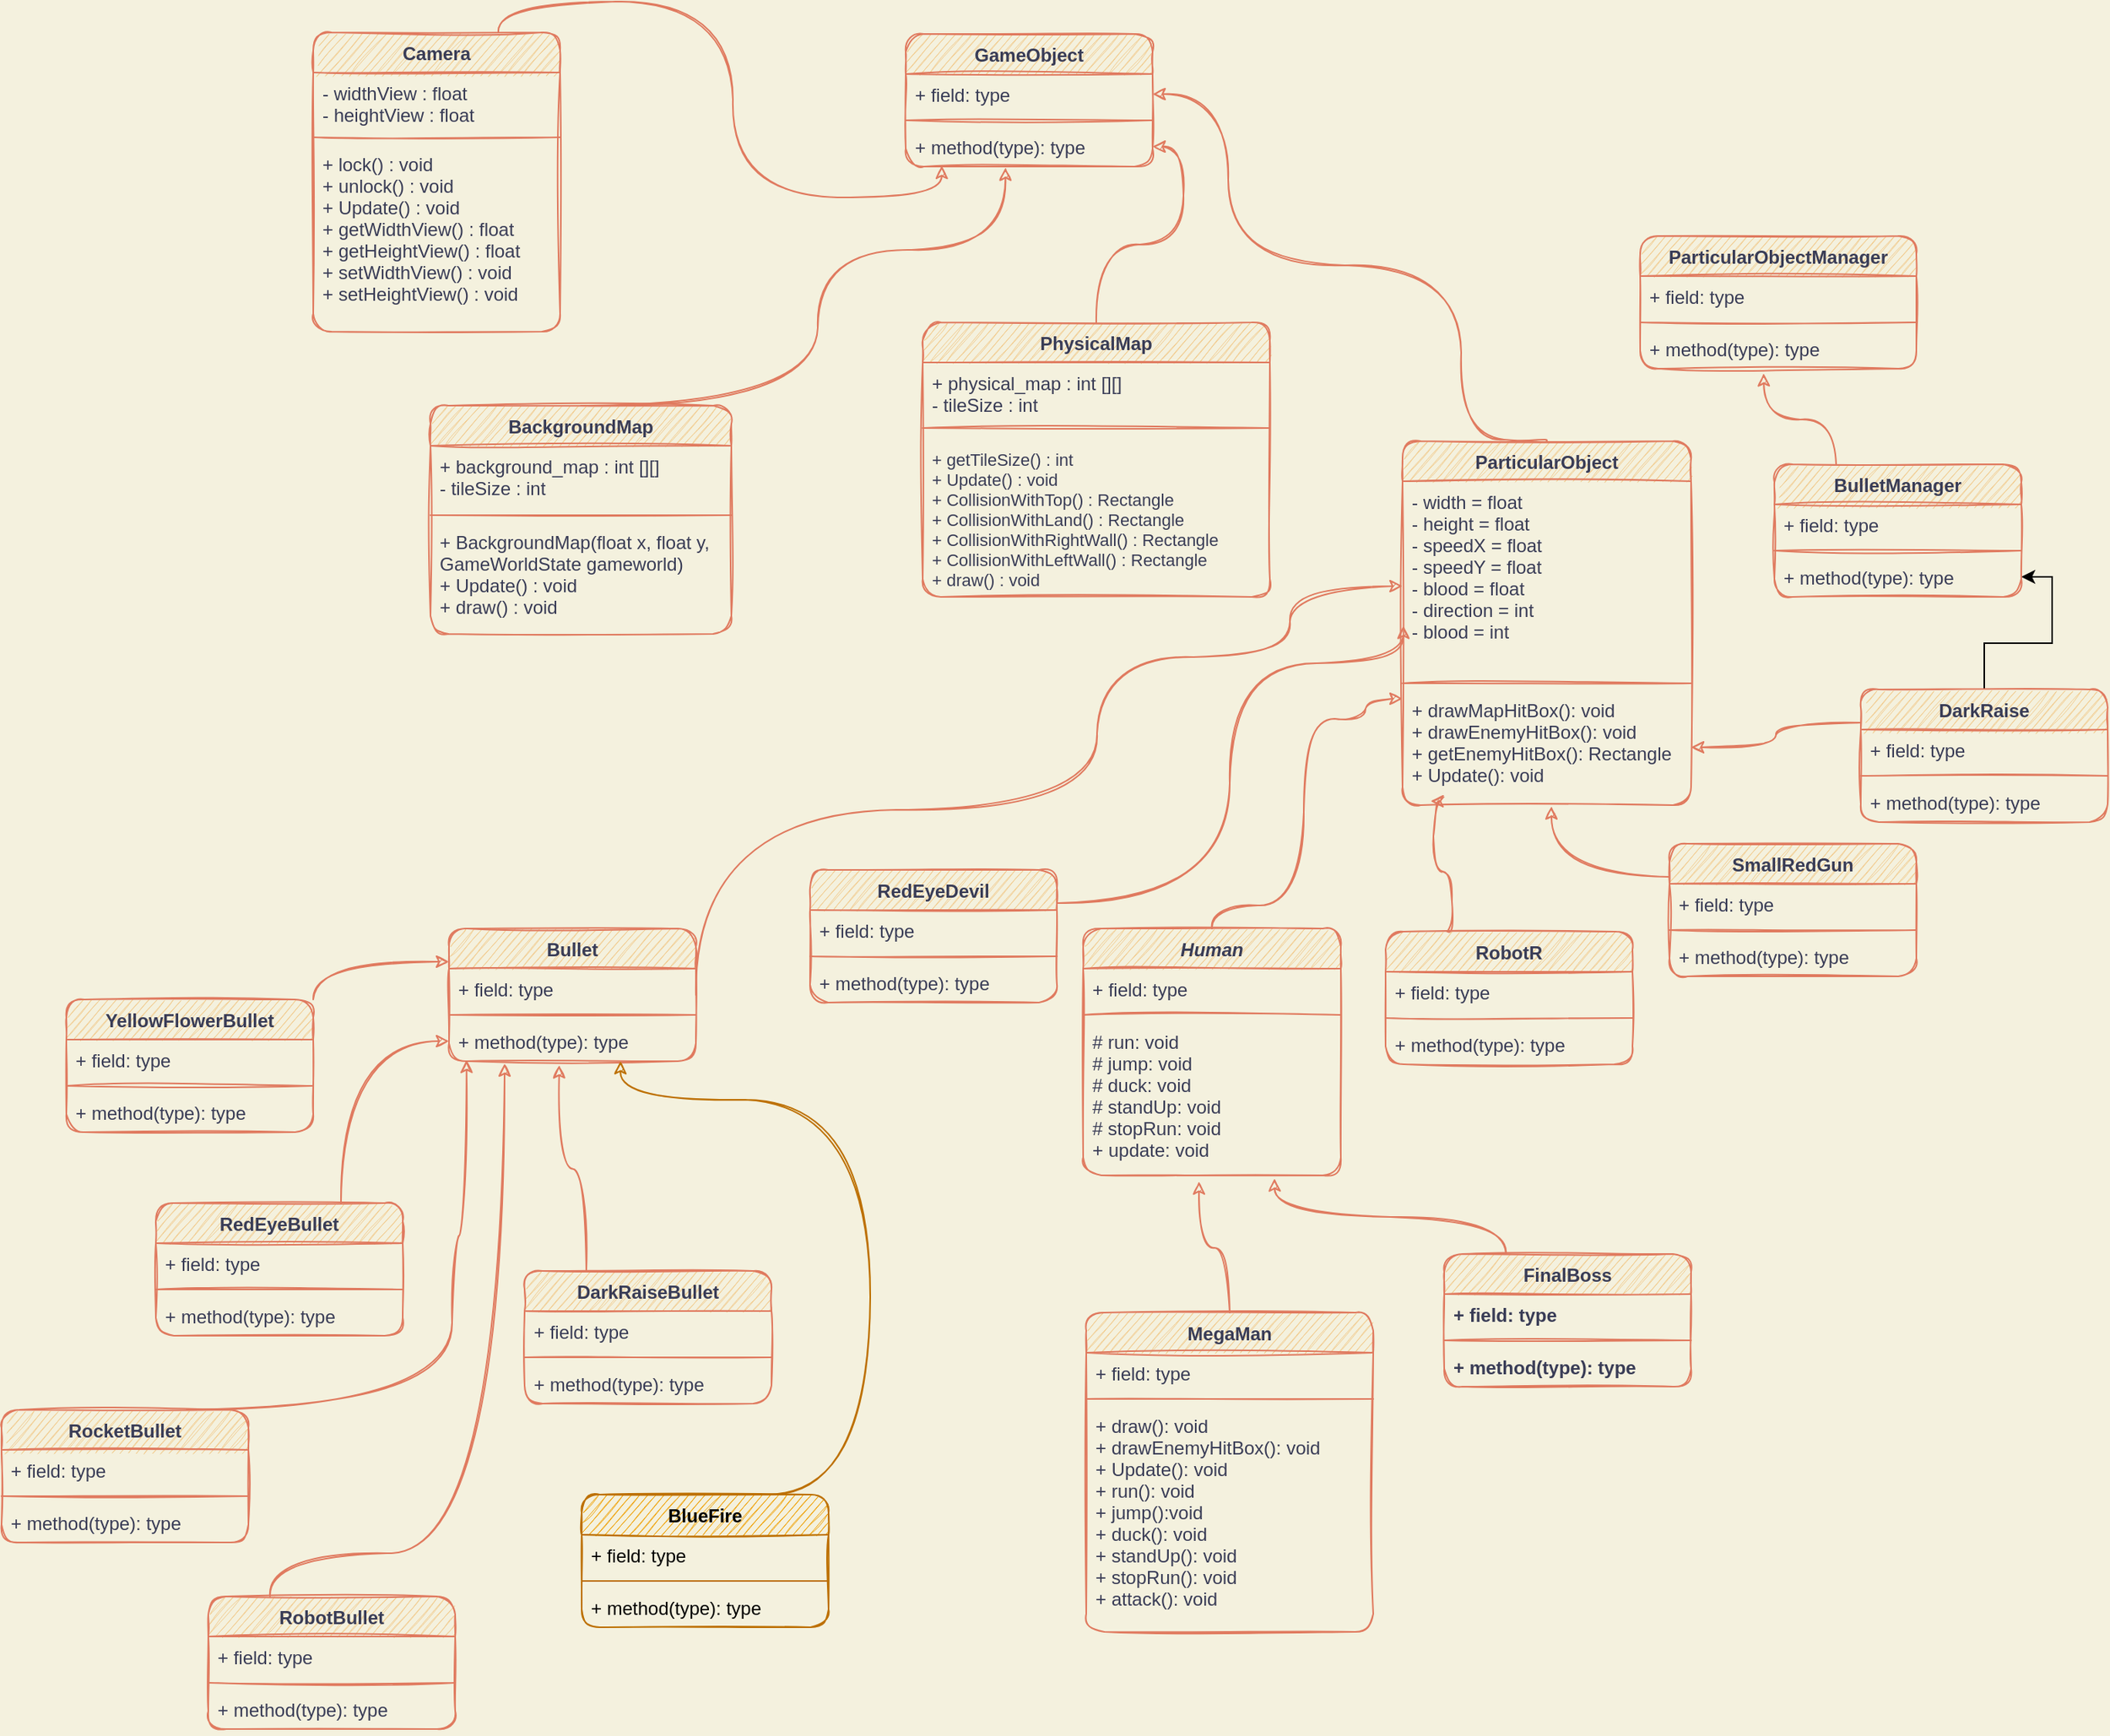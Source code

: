 <mxfile><diagram id="ld-24HWM1D2Zb37sEsrn" name="Game_object"><mxGraphModel dx="2497" dy="882" grid="0" gridSize="10" guides="1" tooltips="1" connect="1" arrows="1" fold="1" page="1" pageScale="1" pageWidth="1100" pageHeight="850" background="#F4F1DE" math="0" shadow="0"><root><mxCell id="0"/><mxCell id="1" parent="0"/><mxCell id="2" value="GameObject&#10;&#10;" style="swimlane;fontStyle=1;align=center;verticalAlign=top;childLayout=stackLayout;horizontal=1;startSize=26;horizontalStack=0;resizeParent=1;resizeParentMax=0;resizeLast=0;collapsible=1;marginBottom=0;fillColor=#F2CC8F;strokeColor=#E07A5F;fontColor=#393C56;rounded=1;sketch=1;" parent="1" vertex="1"><mxGeometry x="-37" y="127" width="160" height="86" as="geometry"><mxRectangle x="74" y="307" width="100" height="30" as="alternateBounds"/></mxGeometry></mxCell><mxCell id="3" value="+ field: type" style="text;strokeColor=none;fillColor=none;align=left;verticalAlign=top;spacingLeft=4;spacingRight=4;overflow=hidden;rotatable=0;points=[[0,0.5],[1,0.5]];portConstraint=eastwest;fontColor=#393C56;rounded=1;sketch=1;" vertex="1" parent="2"><mxGeometry y="26" width="160" height="26" as="geometry"/></mxCell><mxCell id="4" value="" style="line;strokeWidth=1;fillColor=none;align=left;verticalAlign=middle;spacingTop=-1;spacingLeft=3;spacingRight=3;rotatable=0;labelPosition=right;points=[];portConstraint=eastwest;strokeColor=#E07A5F;fontColor=#393C56;labelBackgroundColor=#F4F1DE;rounded=1;sketch=1;" vertex="1" parent="2"><mxGeometry y="52" width="160" height="8" as="geometry"/></mxCell><mxCell id="5" value="+ method(type): type" style="text;strokeColor=none;fillColor=none;align=left;verticalAlign=top;spacingLeft=4;spacingRight=4;overflow=hidden;rotatable=0;points=[[0,0.5],[1,0.5]];portConstraint=eastwest;fontColor=#393C56;rounded=1;sketch=1;" vertex="1" parent="2"><mxGeometry y="60" width="160" height="26" as="geometry"/></mxCell><mxCell id="HBOd3hObfoOni_HyfkcI-165" value="" style="edgeStyle=orthogonalEdgeStyle;curved=1;rounded=1;sketch=1;orthogonalLoop=1;jettySize=auto;html=1;fontColor=#393C56;strokeColor=#E07A5F;fillColor=#F2CC8F;exitX=0.5;exitY=0;exitDx=0;exitDy=0;entryX=1;entryY=0.5;entryDx=0;entryDy=0;" edge="1" parent="1" source="7" target="3"><mxGeometry relative="1" as="geometry"><mxPoint x="192" y="315" as="targetPoint"/><Array as="points"><mxPoint x="323" y="390"/><mxPoint x="323" y="277"/><mxPoint x="172" y="277"/><mxPoint x="172" y="166"/></Array></mxGeometry></mxCell><mxCell id="7" value="ParticularObject" style="swimlane;fontStyle=1;align=center;verticalAlign=top;childLayout=stackLayout;horizontal=1;startSize=26;horizontalStack=0;resizeParent=1;resizeParentMax=0;resizeLast=0;collapsible=1;marginBottom=0;fillColor=#F2CC8F;strokeColor=#E07A5F;fontColor=#393C56;rounded=1;sketch=1;" parent="1" vertex="1"><mxGeometry x="285" y="391" width="187" height="236" as="geometry"><mxRectangle x="260" y="230" width="130" height="26" as="alternateBounds"/></mxGeometry></mxCell><mxCell id="8" value="- width = float&#10;- height = float &#10;- speedX = float&#10;- speedY = float&#10;- blood = float&#10;- direction = int&#10;- blood = int&#10;&#10;" style="text;strokeColor=none;fillColor=none;align=left;verticalAlign=top;spacingLeft=4;spacingRight=4;overflow=hidden;rotatable=0;points=[[0,0.5],[1,0.5]];portConstraint=eastwest;fontColor=#393C56;rounded=1;sketch=1;" parent="7" vertex="1"><mxGeometry y="26" width="187" height="127" as="geometry"/></mxCell><mxCell id="9" value="" style="line;strokeWidth=1;fillColor=none;align=left;verticalAlign=middle;spacingTop=-1;spacingLeft=3;spacingRight=3;rotatable=0;labelPosition=right;points=[];portConstraint=eastwest;strokeColor=#E07A5F;fontColor=#393C56;labelBackgroundColor=#F4F1DE;rounded=1;sketch=1;" parent="7" vertex="1"><mxGeometry y="153" width="187" height="8" as="geometry"/></mxCell><mxCell id="10" value="+ drawMapHitBox(): void&#10;+ drawEnemyHitBox(): void&#10;+ getEnemyHitBox(): Rectangle&#10;+ Update(): void" style="text;strokeColor=none;fillColor=none;align=left;verticalAlign=top;spacingLeft=4;spacingRight=4;overflow=hidden;rotatable=0;points=[[0,0.5],[1,0.5]];portConstraint=eastwest;fontColor=#393C56;rounded=1;sketch=1;" parent="7" vertex="1"><mxGeometry y="161" width="187" height="75" as="geometry"/></mxCell><mxCell id="HBOd3hObfoOni_HyfkcI-125" style="edgeStyle=orthogonalEdgeStyle;orthogonalLoop=1;jettySize=auto;html=1;exitX=0.5;exitY=0;exitDx=0;exitDy=0;entryX=0.404;entryY=1.027;entryDx=0;entryDy=0;entryPerimeter=0;fontColor=#393C56;strokeColor=#E07A5F;fillColor=#F2CC8F;labelBackgroundColor=#F4F1DE;curved=1;sketch=1;" parent="1" source="15" target="5" edge="1"><mxGeometry relative="1" as="geometry"><Array as="points"><mxPoint x="-94" y="368"/><mxPoint x="-94" y="267"/><mxPoint x="28" y="267"/></Array></mxGeometry></mxCell><mxCell id="15" value="BackgroundMap" style="swimlane;fontStyle=1;align=center;verticalAlign=top;childLayout=stackLayout;horizontal=1;startSize=26;horizontalStack=0;resizeParent=1;resizeParentMax=0;resizeLast=0;collapsible=1;marginBottom=0;fillColor=#F2CC8F;strokeColor=#E07A5F;fontColor=#393C56;rounded=1;sketch=1;" parent="1" vertex="1"><mxGeometry x="-345" y="368" width="195" height="148" as="geometry"><mxRectangle x="270" y="340" width="130" height="26" as="alternateBounds"/></mxGeometry></mxCell><mxCell id="16" value="+ background_map : int [][]&#10;- tileSize : int" style="text;strokeColor=none;fillColor=none;align=left;verticalAlign=top;spacingLeft=4;spacingRight=4;overflow=hidden;rotatable=0;points=[[0,0.5],[1,0.5]];portConstraint=eastwest;fontColor=#393C56;rounded=1;sketch=1;" parent="15" vertex="1"><mxGeometry y="26" width="195" height="41" as="geometry"/></mxCell><mxCell id="17" value="" style="line;strokeWidth=1;fillColor=none;align=left;verticalAlign=middle;spacingTop=-1;spacingLeft=3;spacingRight=3;rotatable=0;labelPosition=right;points=[];portConstraint=eastwest;strokeColor=#E07A5F;fontColor=#393C56;labelBackgroundColor=#F4F1DE;rounded=1;sketch=1;" parent="15" vertex="1"><mxGeometry y="67" width="195" height="8" as="geometry"/></mxCell><mxCell id="18" value="+ BackgroundMap(float x, float y, &#10;GameWorldState gameworld)&#10;+ Update() : void&#10;+ draw() : void" style="text;strokeColor=none;fillColor=none;align=left;verticalAlign=top;spacingLeft=4;spacingRight=4;overflow=hidden;rotatable=0;points=[[0,0.5],[1,0.5]];portConstraint=eastwest;fontColor=#393C56;rounded=1;sketch=1;" parent="15" vertex="1"><mxGeometry y="75" width="195" height="73" as="geometry"/></mxCell><mxCell id="HBOd3hObfoOni_HyfkcI-124" style="edgeStyle=orthogonalEdgeStyle;orthogonalLoop=1;jettySize=auto;html=1;exitX=0.75;exitY=0;exitDx=0;exitDy=0;entryX=0.146;entryY=0.982;entryDx=0;entryDy=0;entryPerimeter=0;fontColor=#393C56;strokeColor=#E07A5F;fillColor=#F2CC8F;labelBackgroundColor=#F4F1DE;curved=1;sketch=1;" parent="1" source="19" target="5" edge="1"><mxGeometry relative="1" as="geometry"/></mxCell><mxCell id="19" value="Camera" style="swimlane;fontStyle=1;align=center;verticalAlign=top;childLayout=stackLayout;horizontal=1;startSize=26;horizontalStack=0;resizeParent=1;resizeParentMax=0;resizeLast=0;collapsible=1;marginBottom=0;fillColor=#F2CC8F;strokeColor=#E07A5F;fontColor=#393C56;rounded=1;sketch=1;" parent="1" vertex="1"><mxGeometry x="-421" y="126" width="160" height="194" as="geometry"><mxRectangle x="135" y="448" width="80" height="26" as="alternateBounds"/></mxGeometry></mxCell><mxCell id="20" value="- widthView : float&#10;- heightView : float" style="text;strokeColor=none;fillColor=none;align=left;verticalAlign=top;spacingLeft=4;spacingRight=4;overflow=hidden;rotatable=0;points=[[0,0.5],[1,0.5]];portConstraint=eastwest;fontColor=#393C56;rounded=1;sketch=1;" parent="19" vertex="1"><mxGeometry y="26" width="160" height="38" as="geometry"/></mxCell><mxCell id="21" value="" style="line;strokeWidth=1;fillColor=none;align=left;verticalAlign=middle;spacingTop=-1;spacingLeft=3;spacingRight=3;rotatable=0;labelPosition=right;points=[];portConstraint=eastwest;strokeColor=#E07A5F;fontColor=#393C56;labelBackgroundColor=#F4F1DE;rounded=1;sketch=1;" parent="19" vertex="1"><mxGeometry y="64" width="160" height="8" as="geometry"/></mxCell><mxCell id="22" value="+ lock() : void&#10;+ unlock() : void&#10;+ Update() : void&#10;+ getWidthView() : float&#10;+ getHeightView() : float&#10;+ setWidthView() : void&#10;+ setHeightView() : void" style="text;strokeColor=none;fillColor=none;align=left;verticalAlign=top;spacingLeft=4;spacingRight=4;overflow=hidden;rotatable=0;points=[[0,0.5],[1,0.5]];portConstraint=eastwest;fontColor=#393C56;rounded=1;sketch=1;" parent="19" vertex="1"><mxGeometry y="72" width="160" height="122" as="geometry"/></mxCell><mxCell id="HBOd3hObfoOni_HyfkcI-139" style="edgeStyle=orthogonalEdgeStyle;orthogonalLoop=1;jettySize=auto;html=1;exitX=0.25;exitY=0;exitDx=0;exitDy=0;fontColor=#393C56;strokeColor=#E07A5F;fillColor=#F2CC8F;labelBackgroundColor=#F4F1DE;curved=1;sketch=1;" parent="1" source="28" edge="1"><mxGeometry relative="1" as="geometry"><mxPoint x="202" y="869" as="targetPoint"/></mxGeometry></mxCell><mxCell id="28" value="FinalBoss&#10;" style="swimlane;fontStyle=1;align=center;verticalAlign=top;childLayout=stackLayout;horizontal=1;startSize=26;horizontalStack=0;resizeParent=1;resizeParentMax=0;resizeLast=0;collapsible=1;marginBottom=0;fillColor=#F2CC8F;strokeColor=#E07A5F;fontColor=#393C56;rounded=1;sketch=1;" parent="1" vertex="1"><mxGeometry x="312" y="918" width="160" height="86" as="geometry"><mxRectangle x="205" y="880" width="100" height="26" as="alternateBounds"/></mxGeometry></mxCell><mxCell id="29" value="+ field: type" style="text;strokeColor=none;fillColor=none;align=left;verticalAlign=top;spacingLeft=4;spacingRight=4;overflow=hidden;rotatable=0;points=[[0,0.5],[1,0.5]];portConstraint=eastwest;fontColor=#393C56;rounded=1;sketch=1;fontStyle=1" parent="28" vertex="1"><mxGeometry y="26" width="160" height="26" as="geometry"/></mxCell><mxCell id="30" value="" style="line;strokeWidth=1;fillColor=none;align=left;verticalAlign=middle;spacingTop=-1;spacingLeft=3;spacingRight=3;rotatable=0;labelPosition=right;points=[];portConstraint=eastwest;strokeColor=#E07A5F;fontColor=#393C56;labelBackgroundColor=#F4F1DE;rounded=1;sketch=1;" parent="28" vertex="1"><mxGeometry y="52" width="160" height="8" as="geometry"/></mxCell><mxCell id="31" value="+ method(type): type" style="text;strokeColor=none;fillColor=none;align=left;verticalAlign=top;spacingLeft=4;spacingRight=4;overflow=hidden;rotatable=0;points=[[0,0.5],[1,0.5]];portConstraint=eastwest;fontColor=#393C56;rounded=1;sketch=1;fontStyle=1" parent="28" vertex="1"><mxGeometry y="60" width="160" height="26" as="geometry"/></mxCell><mxCell id="HBOd3hObfoOni_HyfkcI-141" style="edgeStyle=orthogonalEdgeStyle;orthogonalLoop=1;jettySize=auto;html=1;exitX=1;exitY=0;exitDx=0;exitDy=0;entryX=0;entryY=0.25;entryDx=0;entryDy=0;fontColor=#393C56;strokeColor=#E07A5F;fillColor=#F2CC8F;labelBackgroundColor=#F4F1DE;curved=1;sketch=1;" parent="1" source="32" target="44" edge="1"><mxGeometry relative="1" as="geometry"/></mxCell><mxCell id="32" value="YellowFlowerBullet&#10;" style="swimlane;fontStyle=1;align=center;verticalAlign=top;childLayout=stackLayout;horizontal=1;startSize=26;horizontalStack=0;resizeParent=1;resizeParentMax=0;resizeLast=0;collapsible=1;marginBottom=0;fillColor=#F2CC8F;strokeColor=#E07A5F;fontColor=#393C56;rounded=1;sketch=1;" parent="1" vertex="1"><mxGeometry x="-581" y="753" width="160" height="86" as="geometry"><mxRectangle x="-558" y="769" width="150" height="26" as="alternateBounds"/></mxGeometry></mxCell><mxCell id="33" value="+ field: type" style="text;strokeColor=none;fillColor=none;align=left;verticalAlign=top;spacingLeft=4;spacingRight=4;overflow=hidden;rotatable=0;points=[[0,0.5],[1,0.5]];portConstraint=eastwest;fontColor=#393C56;rounded=1;sketch=1;" parent="32" vertex="1"><mxGeometry y="26" width="160" height="26" as="geometry"/></mxCell><mxCell id="34" value="" style="line;strokeWidth=1;fillColor=none;align=left;verticalAlign=middle;spacingTop=-1;spacingLeft=3;spacingRight=3;rotatable=0;labelPosition=right;points=[];portConstraint=eastwest;strokeColor=#E07A5F;fontColor=#393C56;labelBackgroundColor=#F4F1DE;rounded=1;sketch=1;" parent="32" vertex="1"><mxGeometry y="52" width="160" height="8" as="geometry"/></mxCell><mxCell id="35" value="+ method(type): type" style="text;strokeColor=none;fillColor=none;align=left;verticalAlign=top;spacingLeft=4;spacingRight=4;overflow=hidden;rotatable=0;points=[[0,0.5],[1,0.5]];portConstraint=eastwest;fontColor=#393C56;rounded=1;sketch=1;" parent="32" vertex="1"><mxGeometry y="60" width="160" height="26" as="geometry"/></mxCell><mxCell id="HBOd3hObfoOni_HyfkcI-138" style="edgeStyle=orthogonalEdgeStyle;orthogonalLoop=1;jettySize=auto;html=1;exitX=0.5;exitY=0;exitDx=0;exitDy=0;fontColor=#393C56;strokeColor=#E07A5F;fillColor=#F2CC8F;labelBackgroundColor=#F4F1DE;curved=1;sketch=1;" parent="1" source="36" edge="1"><mxGeometry relative="1" as="geometry"><mxPoint x="153" y="871" as="targetPoint"/></mxGeometry></mxCell><mxCell id="36" value="MegaMan" style="swimlane;fontStyle=1;align=center;verticalAlign=top;childLayout=stackLayout;horizontal=1;startSize=26;horizontalStack=0;resizeParent=1;resizeParentMax=0;resizeLast=0;collapsible=1;marginBottom=0;fillColor=#F2CC8F;strokeColor=#E07A5F;fontColor=#393C56;rounded=1;sketch=1;" parent="1" vertex="1"><mxGeometry x="80" y="956" width="186" height="207" as="geometry"><mxRectangle x="16" y="888" width="100" height="26" as="alternateBounds"/></mxGeometry></mxCell><mxCell id="37" value="+ field: type" style="text;strokeColor=none;fillColor=none;align=left;verticalAlign=top;spacingLeft=4;spacingRight=4;overflow=hidden;rotatable=0;points=[[0,0.5],[1,0.5]];portConstraint=eastwest;fontColor=#393C56;rounded=1;sketch=1;fontStyle=0" parent="36" vertex="1"><mxGeometry y="26" width="186" height="26" as="geometry"/></mxCell><mxCell id="38" value="" style="line;strokeWidth=1;fillColor=none;align=left;verticalAlign=middle;spacingTop=-1;spacingLeft=3;spacingRight=3;rotatable=0;labelPosition=right;points=[];portConstraint=eastwest;strokeColor=#E07A5F;fontColor=#393C56;labelBackgroundColor=#F4F1DE;rounded=1;sketch=1;" parent="36" vertex="1"><mxGeometry y="52" width="186" height="8" as="geometry"/></mxCell><mxCell id="39" value="+ draw(): void&#10;+ drawEnemyHitBox(): void&#10;+ Update(): void&#10;+ run(): void&#10;+ jump():void&#10;+ duck(): void&#10;+ standUp(): void&#10;+ stopRun(): void&#10;+ attack(): void&#10;" style="text;strokeColor=none;fillColor=none;align=left;verticalAlign=top;spacingLeft=4;spacingRight=4;overflow=hidden;rotatable=0;points=[[0,0.5],[1,0.5]];portConstraint=eastwest;fontColor=#393C56;rounded=1;sketch=1;fontStyle=0" parent="36" vertex="1"><mxGeometry y="60" width="186" height="147" as="geometry"/></mxCell><mxCell id="HBOd3hObfoOni_HyfkcI-133" style="edgeStyle=orthogonalEdgeStyle;orthogonalLoop=1;jettySize=auto;html=1;exitX=1;exitY=0.25;exitDx=0;exitDy=0;fontColor=#393C56;strokeColor=#E07A5F;fillColor=#F2CC8F;labelBackgroundColor=#F4F1DE;curved=1;sketch=1;entryX=0.003;entryY=0.738;entryDx=0;entryDy=0;entryPerimeter=0;" parent="1" source="40" target="8" edge="1"><mxGeometry relative="1" as="geometry"><mxPoint x="254" y="608" as="targetPoint"/><Array as="points"><mxPoint x="173" y="691"/><mxPoint x="173" y="535"/><mxPoint x="286" y="535"/></Array></mxGeometry></mxCell><mxCell id="40" value="RedEyeDevil" style="swimlane;fontStyle=1;align=center;verticalAlign=top;childLayout=stackLayout;horizontal=1;startSize=26;horizontalStack=0;resizeParent=1;resizeParentMax=0;resizeLast=0;collapsible=1;marginBottom=0;fillColor=#F2CC8F;strokeColor=#E07A5F;fontColor=#393C56;rounded=1;sketch=1;" parent="1" vertex="1"><mxGeometry x="-99" y="669" width="160" height="86" as="geometry"><mxRectangle x="-105" y="836" width="100" height="26" as="alternateBounds"/></mxGeometry></mxCell><mxCell id="41" value="+ field: type" style="text;strokeColor=none;fillColor=none;align=left;verticalAlign=top;spacingLeft=4;spacingRight=4;overflow=hidden;rotatable=0;points=[[0,0.5],[1,0.5]];portConstraint=eastwest;fontColor=#393C56;rounded=1;sketch=1;" parent="40" vertex="1"><mxGeometry y="26" width="160" height="26" as="geometry"/></mxCell><mxCell id="42" value="" style="line;strokeWidth=1;fillColor=none;align=left;verticalAlign=middle;spacingTop=-1;spacingLeft=3;spacingRight=3;rotatable=0;labelPosition=right;points=[];portConstraint=eastwest;strokeColor=#E07A5F;fontColor=#393C56;labelBackgroundColor=#F4F1DE;rounded=1;sketch=1;" parent="40" vertex="1"><mxGeometry y="52" width="160" height="8" as="geometry"/></mxCell><mxCell id="43" value="+ method(type): type" style="text;strokeColor=none;fillColor=none;align=left;verticalAlign=top;spacingLeft=4;spacingRight=4;overflow=hidden;rotatable=0;points=[[0,0.5],[1,0.5]];portConstraint=eastwest;fontColor=#393C56;rounded=1;sketch=1;" parent="40" vertex="1"><mxGeometry y="60" width="160" height="26" as="geometry"/></mxCell><mxCell id="HBOd3hObfoOni_HyfkcI-130" style="edgeStyle=orthogonalEdgeStyle;orthogonalLoop=1;jettySize=auto;html=1;exitX=1;exitY=0.5;exitDx=0;exitDy=0;fontColor=#393C56;strokeColor=#E07A5F;fillColor=#F2CC8F;labelBackgroundColor=#F4F1DE;curved=1;sketch=1;" edge="1" parent="1" source="44" target="8"><mxGeometry relative="1" as="geometry"><Array as="points"><mxPoint x="-173" y="630"/><mxPoint x="87" y="630"/><mxPoint x="87" y="531"/><mxPoint x="212" y="531"/><mxPoint x="212" y="485"/></Array><mxPoint x="294" y="520" as="targetPoint"/></mxGeometry></mxCell><mxCell id="44" value="Bullet&#10;" style="swimlane;fontStyle=1;align=center;verticalAlign=top;childLayout=stackLayout;horizontal=1;startSize=26;horizontalStack=0;resizeParent=1;resizeParentMax=0;resizeLast=0;collapsible=1;marginBottom=0;fillColor=#F2CC8F;strokeColor=#E07A5F;fontColor=#393C56;rounded=1;sketch=1;" parent="1" vertex="1"><mxGeometry x="-333" y="707" width="160" height="86" as="geometry"><mxRectangle x="-298" y="676" width="100" height="26" as="alternateBounds"/></mxGeometry></mxCell><mxCell id="45" value="+ field: type" style="text;strokeColor=none;fillColor=none;align=left;verticalAlign=top;spacingLeft=4;spacingRight=4;overflow=hidden;rotatable=0;points=[[0,0.5],[1,0.5]];portConstraint=eastwest;fontColor=#393C56;rounded=1;sketch=1;" parent="44" vertex="1"><mxGeometry y="26" width="160" height="26" as="geometry"/></mxCell><mxCell id="46" value="" style="line;strokeWidth=1;fillColor=none;align=left;verticalAlign=middle;spacingTop=-1;spacingLeft=3;spacingRight=3;rotatable=0;labelPosition=right;points=[];portConstraint=eastwest;strokeColor=#E07A5F;fontColor=#393C56;labelBackgroundColor=#F4F1DE;rounded=1;sketch=1;" parent="44" vertex="1"><mxGeometry y="52" width="160" height="8" as="geometry"/></mxCell><mxCell id="47" value="+ method(type): type" style="text;strokeColor=none;fillColor=none;align=left;verticalAlign=top;spacingLeft=4;spacingRight=4;overflow=hidden;rotatable=0;points=[[0,0.5],[1,0.5]];portConstraint=eastwest;fontColor=#393C56;rounded=1;sketch=1;" parent="44" vertex="1"><mxGeometry y="60" width="160" height="26" as="geometry"/></mxCell><mxCell id="HBOd3hObfoOni_HyfkcI-134" style="edgeStyle=orthogonalEdgeStyle;orthogonalLoop=1;jettySize=auto;html=1;exitX=0.5;exitY=0;exitDx=0;exitDy=0;fontColor=#393C56;strokeColor=#E07A5F;fillColor=#F2CC8F;labelBackgroundColor=#F4F1DE;curved=1;sketch=1;entryX=0;entryY=0.08;entryDx=0;entryDy=0;entryPerimeter=0;" edge="1" parent="1" source="48" target="10"><mxGeometry relative="1" as="geometry"><Array as="points"><mxPoint x="162" y="692"/><mxPoint x="221" y="692"/><mxPoint x="221" y="571"/><mxPoint x="261" y="571"/></Array></mxGeometry></mxCell><mxCell id="48" value="Human" style="swimlane;fontStyle=3;align=center;verticalAlign=top;childLayout=stackLayout;horizontal=1;startSize=26;horizontalStack=0;resizeParent=1;resizeParentMax=0;resizeLast=0;collapsible=1;marginBottom=0;fontColor=#393C56;rounded=1;sketch=1;strokeColor=#E07A5F;fillColor=#F2CC8F;" parent="1" vertex="1"><mxGeometry x="78" y="707" width="167" height="160" as="geometry"><mxRectangle x="25" y="818" width="100" height="26" as="alternateBounds"/></mxGeometry></mxCell><mxCell id="49" value="+ field: type" style="text;strokeColor=none;fillColor=none;align=left;verticalAlign=top;spacingLeft=4;spacingRight=4;overflow=hidden;rotatable=0;points=[[0,0.5],[1,0.5]];portConstraint=eastwest;fontColor=#393C56;rounded=1;sketch=1;" parent="48" vertex="1"><mxGeometry y="26" width="167" height="26" as="geometry"/></mxCell><mxCell id="50" value="" style="line;strokeWidth=1;fillColor=none;align=left;verticalAlign=middle;spacingTop=-1;spacingLeft=3;spacingRight=3;rotatable=0;labelPosition=right;points=[];portConstraint=eastwest;strokeColor=#E07A5F;fontColor=#393C56;labelBackgroundColor=#F4F1DE;rounded=1;sketch=1;" parent="48" vertex="1"><mxGeometry y="52" width="167" height="8" as="geometry"/></mxCell><mxCell id="51" value="# run: void&#10;# jump: void&#10;# duck: void&#10;# standUp: void&#10;# stopRun: void&#10;+ update: void" style="text;strokeColor=none;fillColor=none;align=left;verticalAlign=top;spacingLeft=4;spacingRight=4;overflow=hidden;rotatable=0;points=[[0,0.5],[1,0.5]];portConstraint=eastwest;fontColor=#393C56;rounded=1;sketch=1;" vertex="1" parent="48"><mxGeometry y="60" width="167" height="100" as="geometry"/></mxCell><mxCell id="HBOd3hObfoOni_HyfkcI-136" style="edgeStyle=orthogonalEdgeStyle;orthogonalLoop=1;jettySize=auto;html=1;exitX=0;exitY=0.25;exitDx=0;exitDy=0;entryX=0.516;entryY=1.011;entryDx=0;entryDy=0;entryPerimeter=0;fontColor=#393C56;strokeColor=#E07A5F;fillColor=#F2CC8F;labelBackgroundColor=#F4F1DE;curved=1;sketch=1;" parent="1" source="52" target="10" edge="1"><mxGeometry relative="1" as="geometry"/></mxCell><mxCell id="52" value="SmallRedGun" style="swimlane;fontStyle=1;align=center;verticalAlign=top;childLayout=stackLayout;horizontal=1;startSize=26;horizontalStack=0;resizeParent=1;resizeParentMax=0;resizeLast=0;collapsible=1;marginBottom=0;fillColor=#F2CC8F;strokeColor=#E07A5F;fontColor=#393C56;rounded=1;sketch=1;" parent="1" vertex="1"><mxGeometry x="458" y="652" width="160" height="86" as="geometry"><mxRectangle x="458" y="652" width="100" height="26" as="alternateBounds"/></mxGeometry></mxCell><mxCell id="53" value="+ field: type" style="text;strokeColor=none;fillColor=none;align=left;verticalAlign=top;spacingLeft=4;spacingRight=4;overflow=hidden;rotatable=0;points=[[0,0.5],[1,0.5]];portConstraint=eastwest;fontColor=#393C56;rounded=1;sketch=1;" parent="52" vertex="1"><mxGeometry y="26" width="160" height="26" as="geometry"/></mxCell><mxCell id="54" value="" style="line;strokeWidth=1;fillColor=none;align=left;verticalAlign=middle;spacingTop=-1;spacingLeft=3;spacingRight=3;rotatable=0;labelPosition=right;points=[];portConstraint=eastwest;strokeColor=#E07A5F;fontColor=#393C56;labelBackgroundColor=#F4F1DE;rounded=1;sketch=1;" parent="52" vertex="1"><mxGeometry y="52" width="160" height="8" as="geometry"/></mxCell><mxCell id="55" value="+ method(type): type" style="text;strokeColor=none;fillColor=none;align=left;verticalAlign=top;spacingLeft=4;spacingRight=4;overflow=hidden;rotatable=0;points=[[0,0.5],[1,0.5]];portConstraint=eastwest;fontColor=#393C56;rounded=1;sketch=1;" parent="52" vertex="1"><mxGeometry y="60" width="160" height="26" as="geometry"/></mxCell><mxCell id="HBOd3hObfoOni_HyfkcI-135" style="edgeStyle=orthogonalEdgeStyle;orthogonalLoop=1;jettySize=auto;html=1;exitX=0.25;exitY=0;exitDx=0;exitDy=0;entryX=0.097;entryY=0.965;entryDx=0;entryDy=0;entryPerimeter=0;fontColor=#393C56;strokeColor=#E07A5F;fillColor=#F2CC8F;labelBackgroundColor=#F4F1DE;curved=1;sketch=1;" parent="1" source="56" target="10" edge="1"><mxGeometry relative="1" as="geometry"><Array as="points"><mxPoint x="317" y="709"/><mxPoint x="317" y="670"/><mxPoint x="305" y="670"/></Array></mxGeometry></mxCell><mxCell id="56" value="RobotR" style="swimlane;fontStyle=1;align=center;verticalAlign=top;childLayout=stackLayout;horizontal=1;startSize=26;horizontalStack=0;resizeParent=1;resizeParentMax=0;resizeLast=0;collapsible=1;marginBottom=0;fillColor=#F2CC8F;strokeColor=#E07A5F;fontColor=#393C56;rounded=1;sketch=1;" parent="1" vertex="1"><mxGeometry x="274" y="709" width="160" height="86" as="geometry"><mxRectangle x="292" y="677" width="100" height="26" as="alternateBounds"/></mxGeometry></mxCell><mxCell id="57" value="+ field: type" style="text;strokeColor=none;fillColor=none;align=left;verticalAlign=top;spacingLeft=4;spacingRight=4;overflow=hidden;rotatable=0;points=[[0,0.5],[1,0.5]];portConstraint=eastwest;fontColor=#393C56;rounded=1;sketch=1;" parent="56" vertex="1"><mxGeometry y="26" width="160" height="26" as="geometry"/></mxCell><mxCell id="58" value="" style="line;strokeWidth=1;fillColor=none;align=left;verticalAlign=middle;spacingTop=-1;spacingLeft=3;spacingRight=3;rotatable=0;labelPosition=right;points=[];portConstraint=eastwest;strokeColor=#E07A5F;fontColor=#393C56;labelBackgroundColor=#F4F1DE;rounded=1;sketch=1;" parent="56" vertex="1"><mxGeometry y="52" width="160" height="8" as="geometry"/></mxCell><mxCell id="59" value="+ method(type): type" style="text;strokeColor=none;fillColor=none;align=left;verticalAlign=top;spacingLeft=4;spacingRight=4;overflow=hidden;rotatable=0;points=[[0,0.5],[1,0.5]];portConstraint=eastwest;fontColor=#393C56;rounded=1;sketch=1;" parent="56" vertex="1"><mxGeometry y="60" width="160" height="26" as="geometry"/></mxCell><mxCell id="HBOd3hObfoOni_HyfkcI-137" style="edgeStyle=orthogonalEdgeStyle;orthogonalLoop=1;jettySize=auto;html=1;exitX=0;exitY=0.25;exitDx=0;exitDy=0;fontColor=#393C56;strokeColor=#E07A5F;fillColor=#F2CC8F;labelBackgroundColor=#F4F1DE;curved=1;sketch=1;" parent="1" source="60" target="10" edge="1"><mxGeometry relative="1" as="geometry"/></mxCell><mxCell id="3yt8dFMH2FdDQzpYD5Kc-111" value="" style="edgeStyle=orthogonalEdgeStyle;rounded=0;orthogonalLoop=1;jettySize=auto;html=1;" edge="1" parent="1" source="60" target="90"><mxGeometry relative="1" as="geometry"/></mxCell><mxCell id="60" value="DarkRaise" style="swimlane;fontStyle=1;align=center;verticalAlign=top;childLayout=stackLayout;horizontal=1;startSize=26;horizontalStack=0;resizeParent=1;resizeParentMax=0;resizeLast=0;collapsible=1;marginBottom=0;fillColor=#F2CC8F;strokeColor=#E07A5F;fontColor=#393C56;rounded=1;sketch=1;" parent="1" vertex="1"><mxGeometry x="582" y="552" width="160" height="86" as="geometry"><mxRectangle x="569" y="598" width="100" height="26" as="alternateBounds"/></mxGeometry></mxCell><mxCell id="61" value="+ field: type" style="text;strokeColor=none;fillColor=none;align=left;verticalAlign=top;spacingLeft=4;spacingRight=4;overflow=hidden;rotatable=0;points=[[0,0.5],[1,0.5]];portConstraint=eastwest;fontColor=#393C56;rounded=1;sketch=1;" parent="60" vertex="1"><mxGeometry y="26" width="160" height="26" as="geometry"/></mxCell><mxCell id="62" value="" style="line;strokeWidth=1;fillColor=none;align=left;verticalAlign=middle;spacingTop=-1;spacingLeft=3;spacingRight=3;rotatable=0;labelPosition=right;points=[];portConstraint=eastwest;strokeColor=#E07A5F;fontColor=#393C56;labelBackgroundColor=#F4F1DE;rounded=1;sketch=1;" parent="60" vertex="1"><mxGeometry y="52" width="160" height="8" as="geometry"/></mxCell><mxCell id="63" value="+ method(type): type" style="text;strokeColor=none;fillColor=none;align=left;verticalAlign=top;spacingLeft=4;spacingRight=4;overflow=hidden;rotatable=0;points=[[0,0.5],[1,0.5]];portConstraint=eastwest;fontColor=#393C56;rounded=1;sketch=1;" parent="60" vertex="1"><mxGeometry y="60" width="160" height="26" as="geometry"/></mxCell><mxCell id="HBOd3hObfoOni_HyfkcI-147" style="edgeStyle=orthogonalEdgeStyle;orthogonalLoop=1;jettySize=auto;html=1;exitX=0.25;exitY=0;exitDx=0;exitDy=0;fontColor=#393C56;strokeColor=#E07A5F;fillColor=#F2CC8F;labelBackgroundColor=#F4F1DE;curved=1;sketch=1;" parent="1" source="87" edge="1"><mxGeometry relative="1" as="geometry"><mxPoint x="519" y="347" as="targetPoint"/></mxGeometry></mxCell><mxCell id="87" value="BulletManager" style="swimlane;fontStyle=1;align=center;verticalAlign=top;childLayout=stackLayout;horizontal=1;startSize=26;horizontalStack=0;resizeParent=1;resizeParentMax=0;resizeLast=0;collapsible=1;marginBottom=0;fillColor=#F2CC8F;strokeColor=#E07A5F;fontColor=#393C56;rounded=1;sketch=1;" parent="1" vertex="1"><mxGeometry x="526" y="406" width="160" height="86" as="geometry"><mxRectangle x="547" y="440" width="100" height="26" as="alternateBounds"/></mxGeometry></mxCell><mxCell id="88" value="+ field: type" style="text;strokeColor=none;fillColor=none;align=left;verticalAlign=top;spacingLeft=4;spacingRight=4;overflow=hidden;rotatable=0;points=[[0,0.5],[1,0.5]];portConstraint=eastwest;fontColor=#393C56;rounded=1;sketch=1;" parent="87" vertex="1"><mxGeometry y="26" width="160" height="26" as="geometry"/></mxCell><mxCell id="89" value="" style="line;strokeWidth=1;fillColor=none;align=left;verticalAlign=middle;spacingTop=-1;spacingLeft=3;spacingRight=3;rotatable=0;labelPosition=right;points=[];portConstraint=eastwest;strokeColor=#E07A5F;fontColor=#393C56;labelBackgroundColor=#F4F1DE;rounded=1;sketch=1;" parent="87" vertex="1"><mxGeometry y="52" width="160" height="8" as="geometry"/></mxCell><mxCell id="90" value="+ method(type): type" style="text;strokeColor=none;fillColor=none;align=left;verticalAlign=top;spacingLeft=4;spacingRight=4;overflow=hidden;rotatable=0;points=[[0,0.5],[1,0.5]];portConstraint=eastwest;fontColor=#393C56;rounded=1;sketch=1;" parent="87" vertex="1"><mxGeometry y="60" width="160" height="26" as="geometry"/></mxCell><mxCell id="91" value="ParticularObjectManager&#10;" style="swimlane;fontStyle=1;align=center;verticalAlign=top;childLayout=stackLayout;horizontal=1;startSize=26;horizontalStack=0;resizeParent=1;resizeParentMax=0;resizeLast=0;collapsible=1;marginBottom=0;fillColor=#F2CC8F;strokeColor=#E07A5F;fontColor=#393C56;rounded=1;sketch=1;" parent="1" vertex="1"><mxGeometry x="439" y="258" width="179" height="86" as="geometry"><mxRectangle x="590" y="325" width="170" height="26" as="alternateBounds"/></mxGeometry></mxCell><mxCell id="92" value="+ field: type" style="text;strokeColor=none;fillColor=none;align=left;verticalAlign=top;spacingLeft=4;spacingRight=4;overflow=hidden;rotatable=0;points=[[0,0.5],[1,0.5]];portConstraint=eastwest;fontColor=#393C56;rounded=1;sketch=1;" vertex="1" parent="91"><mxGeometry y="26" width="179" height="26" as="geometry"/></mxCell><mxCell id="93" value="" style="line;strokeWidth=1;fillColor=none;align=left;verticalAlign=middle;spacingTop=-1;spacingLeft=3;spacingRight=3;rotatable=0;labelPosition=right;points=[];portConstraint=eastwest;strokeColor=#E07A5F;fontColor=#393C56;labelBackgroundColor=#F4F1DE;rounded=1;sketch=1;" parent="91" vertex="1"><mxGeometry y="52" width="179" height="8" as="geometry"/></mxCell><mxCell id="94" value="+ method(type): type" style="text;strokeColor=none;fillColor=none;align=left;verticalAlign=top;spacingLeft=4;spacingRight=4;overflow=hidden;rotatable=0;points=[[0,0.5],[1,0.5]];portConstraint=eastwest;fontColor=#393C56;rounded=1;sketch=1;" vertex="1" parent="91"><mxGeometry y="60" width="179" height="26" as="geometry"/></mxCell><mxCell id="HBOd3hObfoOni_HyfkcI-145" style="edgeStyle=orthogonalEdgeStyle;orthogonalLoop=1;jettySize=auto;html=1;exitX=0.25;exitY=0;exitDx=0;exitDy=0;fontColor=#393C56;strokeColor=#E07A5F;fillColor=#F2CC8F;labelBackgroundColor=#F4F1DE;curved=1;sketch=1;" parent="1" source="95" edge="1"><mxGeometry relative="1" as="geometry"><mxPoint x="-261.661" y="795.65" as="targetPoint"/></mxGeometry></mxCell><mxCell id="95" value="DarkRaiseBullet" style="swimlane;fontStyle=1;align=center;verticalAlign=top;childLayout=stackLayout;horizontal=1;startSize=26;horizontalStack=0;resizeParent=1;resizeParentMax=0;resizeLast=0;collapsible=1;marginBottom=0;fillColor=#F2CC8F;strokeColor=#E07A5F;fontColor=#393C56;rounded=1;sketch=1;" parent="1" vertex="1"><mxGeometry x="-284" y="929" width="160" height="86" as="geometry"><mxRectangle x="-210" y="829" width="100" height="26" as="alternateBounds"/></mxGeometry></mxCell><mxCell id="96" value="+ field: type" style="text;strokeColor=none;fillColor=none;align=left;verticalAlign=top;spacingLeft=4;spacingRight=4;overflow=hidden;rotatable=0;points=[[0,0.5],[1,0.5]];portConstraint=eastwest;fontColor=#393C56;rounded=1;sketch=1;" parent="95" vertex="1"><mxGeometry y="26" width="160" height="26" as="geometry"/></mxCell><mxCell id="97" value="" style="line;strokeWidth=1;fillColor=none;align=left;verticalAlign=middle;spacingTop=-1;spacingLeft=3;spacingRight=3;rotatable=0;labelPosition=right;points=[];portConstraint=eastwest;strokeColor=#E07A5F;fontColor=#393C56;labelBackgroundColor=#F4F1DE;rounded=1;sketch=1;" parent="95" vertex="1"><mxGeometry y="52" width="160" height="8" as="geometry"/></mxCell><mxCell id="98" value="+ method(type): type" style="text;strokeColor=none;fillColor=none;align=left;verticalAlign=top;spacingLeft=4;spacingRight=4;overflow=hidden;rotatable=0;points=[[0,0.5],[1,0.5]];portConstraint=eastwest;fontColor=#393C56;rounded=1;sketch=1;" parent="95" vertex="1"><mxGeometry y="60" width="160" height="26" as="geometry"/></mxCell><mxCell id="HBOd3hObfoOni_HyfkcI-143" style="edgeStyle=orthogonalEdgeStyle;orthogonalLoop=1;jettySize=auto;html=1;exitX=0.75;exitY=0;exitDx=0;exitDy=0;entryX=0.071;entryY=0.966;entryDx=0;entryDy=0;entryPerimeter=0;fontColor=#393C56;strokeColor=#E07A5F;fillColor=#F2CC8F;labelBackgroundColor=#F4F1DE;curved=1;sketch=1;" parent="1" source="99" target="47" edge="1"><mxGeometry relative="1" as="geometry"><Array as="points"><mxPoint x="-331" y="1019"/><mxPoint x="-331" y="906"/><mxPoint x="-322" y="906"/></Array></mxGeometry></mxCell><mxCell id="99" value="RocketBullet" style="swimlane;fontStyle=1;align=center;verticalAlign=top;childLayout=stackLayout;horizontal=1;startSize=26;horizontalStack=0;resizeParent=1;resizeParentMax=0;resizeLast=0;collapsible=1;marginBottom=0;fillColor=#F2CC8F;strokeColor=#E07A5F;fontColor=#393C56;rounded=1;sketch=1;" parent="1" vertex="1"><mxGeometry x="-623" y="1019" width="160" height="86" as="geometry"><mxRectangle x="-398" y="516" width="100" height="26" as="alternateBounds"/></mxGeometry></mxCell><mxCell id="100" value="+ field: type" style="text;strokeColor=none;fillColor=none;align=left;verticalAlign=top;spacingLeft=4;spacingRight=4;overflow=hidden;rotatable=0;points=[[0,0.5],[1,0.5]];portConstraint=eastwest;fontColor=#393C56;rounded=1;sketch=1;" parent="99" vertex="1"><mxGeometry y="26" width="160" height="26" as="geometry"/></mxCell><mxCell id="101" value="" style="line;strokeWidth=1;fillColor=none;align=left;verticalAlign=middle;spacingTop=-1;spacingLeft=3;spacingRight=3;rotatable=0;labelPosition=right;points=[];portConstraint=eastwest;strokeColor=#E07A5F;fontColor=#393C56;labelBackgroundColor=#F4F1DE;rounded=1;sketch=1;" parent="99" vertex="1"><mxGeometry y="52" width="160" height="8" as="geometry"/></mxCell><mxCell id="102" value="+ method(type): type" style="text;strokeColor=none;fillColor=none;align=left;verticalAlign=top;spacingLeft=4;spacingRight=4;overflow=hidden;rotatable=0;points=[[0,0.5],[1,0.5]];portConstraint=eastwest;fontColor=#393C56;rounded=1;sketch=1;" parent="99" vertex="1"><mxGeometry y="60" width="160" height="26" as="geometry"/></mxCell><mxCell id="HBOd3hObfoOni_HyfkcI-142" style="edgeStyle=orthogonalEdgeStyle;orthogonalLoop=1;jettySize=auto;html=1;exitX=0.75;exitY=0;exitDx=0;exitDy=0;entryX=0;entryY=0.5;entryDx=0;entryDy=0;fontColor=#393C56;strokeColor=#E07A5F;fillColor=#F2CC8F;labelBackgroundColor=#F4F1DE;curved=1;sketch=1;" parent="1" source="103" target="47" edge="1"><mxGeometry relative="1" as="geometry"/></mxCell><mxCell id="103" value="RedEyeBullet" style="swimlane;fontStyle=1;align=center;verticalAlign=top;childLayout=stackLayout;horizontal=1;startSize=26;horizontalStack=0;resizeParent=1;resizeParentMax=0;resizeLast=0;collapsible=1;marginBottom=0;fillColor=#F2CC8F;strokeColor=#E07A5F;fontColor=#393C56;rounded=1;sketch=1;" parent="1" vertex="1"><mxGeometry x="-523" y="885" width="160" height="86" as="geometry"><mxRectangle x="-504" y="829" width="100" height="26" as="alternateBounds"/></mxGeometry></mxCell><mxCell id="104" value="+ field: type" style="text;strokeColor=none;fillColor=none;align=left;verticalAlign=top;spacingLeft=4;spacingRight=4;overflow=hidden;rotatable=0;points=[[0,0.5],[1,0.5]];portConstraint=eastwest;fontColor=#393C56;rounded=1;sketch=1;" parent="103" vertex="1"><mxGeometry y="26" width="160" height="26" as="geometry"/></mxCell><mxCell id="105" value="" style="line;strokeWidth=1;fillColor=none;align=left;verticalAlign=middle;spacingTop=-1;spacingLeft=3;spacingRight=3;rotatable=0;labelPosition=right;points=[];portConstraint=eastwest;strokeColor=#E07A5F;fontColor=#393C56;labelBackgroundColor=#F4F1DE;rounded=1;sketch=1;" parent="103" vertex="1"><mxGeometry y="52" width="160" height="8" as="geometry"/></mxCell><mxCell id="106" value="+ method(type): type" style="text;strokeColor=none;fillColor=none;align=left;verticalAlign=top;spacingLeft=4;spacingRight=4;overflow=hidden;rotatable=0;points=[[0,0.5],[1,0.5]];portConstraint=eastwest;fontColor=#393C56;rounded=1;sketch=1;" parent="103" vertex="1"><mxGeometry y="60" width="160" height="26" as="geometry"/></mxCell><mxCell id="HBOd3hObfoOni_HyfkcI-144" style="edgeStyle=orthogonalEdgeStyle;orthogonalLoop=1;jettySize=auto;html=1;exitX=0.25;exitY=0;exitDx=0;exitDy=0;fontColor=#393C56;strokeColor=#E07A5F;fillColor=#F2CC8F;labelBackgroundColor=#F4F1DE;curved=1;sketch=1;" parent="1" source="107" edge="1"><mxGeometry relative="1" as="geometry"><mxPoint x="-296.955" y="794.474" as="targetPoint"/><Array as="points"><mxPoint x="-297" y="1112"/></Array></mxGeometry></mxCell><mxCell id="107" value="RobotBullet" style="swimlane;fontStyle=1;align=center;verticalAlign=top;childLayout=stackLayout;horizontal=1;startSize=26;horizontalStack=0;resizeParent=1;resizeParentMax=0;resizeLast=0;collapsible=1;marginBottom=0;fillColor=#F2CC8F;strokeColor=#E07A5F;fontColor=#393C56;rounded=1;sketch=1;" parent="1" vertex="1"><mxGeometry x="-489" y="1140" width="160" height="86" as="geometry"><mxRectangle x="-558" y="646" width="100" height="26" as="alternateBounds"/></mxGeometry></mxCell><mxCell id="108" value="+ field: type" style="text;strokeColor=none;fillColor=none;align=left;verticalAlign=top;spacingLeft=4;spacingRight=4;overflow=hidden;rotatable=0;points=[[0,0.5],[1,0.5]];portConstraint=eastwest;fontColor=#393C56;rounded=1;sketch=1;" parent="107" vertex="1"><mxGeometry y="26" width="160" height="26" as="geometry"/></mxCell><mxCell id="109" value="" style="line;strokeWidth=1;fillColor=none;align=left;verticalAlign=middle;spacingTop=-1;spacingLeft=3;spacingRight=3;rotatable=0;labelPosition=right;points=[];portConstraint=eastwest;strokeColor=#E07A5F;fontColor=#393C56;labelBackgroundColor=#F4F1DE;rounded=1;sketch=1;" parent="107" vertex="1"><mxGeometry y="52" width="160" height="8" as="geometry"/></mxCell><mxCell id="110" value="+ method(type): type" style="text;strokeColor=none;fillColor=none;align=left;verticalAlign=top;spacingLeft=4;spacingRight=4;overflow=hidden;rotatable=0;points=[[0,0.5],[1,0.5]];portConstraint=eastwest;fontColor=#393C56;rounded=1;sketch=1;" parent="107" vertex="1"><mxGeometry y="60" width="160" height="26" as="geometry"/></mxCell><mxCell id="HBOd3hObfoOni_HyfkcI-127" style="edgeStyle=orthogonalEdgeStyle;orthogonalLoop=1;jettySize=auto;html=1;exitX=0.5;exitY=0;exitDx=0;exitDy=0;fontColor=#393C56;strokeColor=#E07A5F;fillColor=#F2CC8F;labelBackgroundColor=#F4F1DE;curved=1;sketch=1;" parent="1" source="11" target="5" edge="1"><mxGeometry relative="1" as="geometry"/></mxCell><mxCell id="11" value="PhysicalMap&#10;" style="swimlane;fontStyle=1;align=center;verticalAlign=top;childLayout=stackLayout;horizontal=1;startSize=26;horizontalStack=0;resizeParent=1;resizeParentMax=0;resizeLast=0;collapsible=1;marginBottom=0;fillColor=#F2CC8F;strokeColor=#E07A5F;fontColor=#393C56;rounded=1;sketch=1;" parent="1" vertex="1"><mxGeometry x="-26" y="314" width="225" height="178" as="geometry"><mxRectangle x="270" y="290" width="110" height="26" as="alternateBounds"/></mxGeometry></mxCell><mxCell id="12" value="+ physical_map : int [][]&#10;- tileSize : int" style="text;strokeColor=none;fillColor=none;align=left;verticalAlign=top;spacingLeft=4;spacingRight=4;overflow=hidden;rotatable=0;points=[[0,0.5],[1,0.5]];portConstraint=eastwest;fontColor=#393C56;rounded=1;sketch=1;" parent="11" vertex="1"><mxGeometry y="26" width="225" height="35" as="geometry"/></mxCell><mxCell id="13" value="" style="line;strokeWidth=1;fillColor=none;align=left;verticalAlign=middle;spacingTop=-1;spacingLeft=3;spacingRight=3;rotatable=0;labelPosition=right;points=[];portConstraint=eastwest;strokeColor=#E07A5F;fontColor=#393C56;labelBackgroundColor=#F4F1DE;rounded=1;sketch=1;" parent="11" vertex="1"><mxGeometry y="61" width="225" height="15" as="geometry"/></mxCell><mxCell id="14" value="+ getTileSize() : int&#10;+ Update() : void&#10;+ CollisionWithTop() : Rectangle&#10;+ CollisionWithLand() : Rectangle&#10;+ CollisionWithRightWall() : Rectangle&#10;+ CollisionWithLeftWall() : Rectangle&#10;+ draw() : void" style="text;strokeColor=none;fillColor=none;align=left;verticalAlign=top;spacingLeft=4;spacingRight=4;overflow=hidden;rotatable=0;points=[[0,0.5],[1,0.5]];portConstraint=eastwest;fontColor=#393C56;rounded=1;sketch=1;fontSize=11;" parent="11" vertex="1"><mxGeometry y="76" width="225" height="102" as="geometry"/></mxCell><mxCell id="gRjhWYvyCTg5r8C8an1h-117" style="edgeStyle=orthogonalEdgeStyle;curved=1;sketch=1;orthogonalLoop=1;jettySize=auto;html=1;exitX=0.75;exitY=0;exitDx=0;exitDy=0;fontColor=#000000;fillColor=#f0a30a;strokeColor=#BD7000;" edge="1" parent="1" source="gRjhWYvyCTg5r8C8an1h-110"><mxGeometry relative="1" as="geometry"><mxPoint x="-221.88" y="793.004" as="targetPoint"/><Array as="points"><mxPoint x="-60" y="1074"/><mxPoint x="-60" y="818"/><mxPoint x="-222" y="818"/></Array></mxGeometry></mxCell><mxCell id="gRjhWYvyCTg5r8C8an1h-110" value="BlueFire" style="swimlane;fontStyle=1;align=center;verticalAlign=top;childLayout=stackLayout;horizontal=1;startSize=26;horizontalStack=0;resizeParent=1;resizeParentMax=0;resizeLast=0;collapsible=1;marginBottom=0;sketch=1;shadow=0;rounded=1;fillColor=#f0a30a;strokeColor=#BD7000;fontColor=#000000;" vertex="1" parent="1"><mxGeometry x="-247" y="1074" width="160" height="86" as="geometry"/></mxCell><mxCell id="gRjhWYvyCTg5r8C8an1h-111" value="+ field: type" style="text;strokeColor=none;fillColor=none;align=left;verticalAlign=top;spacingLeft=4;spacingRight=4;overflow=hidden;rotatable=0;points=[[0,0.5],[1,0.5]];portConstraint=eastwest;fontColor=#000000;" vertex="1" parent="gRjhWYvyCTg5r8C8an1h-110"><mxGeometry y="26" width="160" height="26" as="geometry"/></mxCell><mxCell id="gRjhWYvyCTg5r8C8an1h-112" value="" style="line;strokeWidth=1;fillColor=#f0a30a;align=left;verticalAlign=middle;spacingTop=-1;spacingLeft=3;spacingRight=3;rotatable=0;labelPosition=right;points=[];portConstraint=eastwest;strokeColor=#BD7000;fontColor=#000000;" vertex="1" parent="gRjhWYvyCTg5r8C8an1h-110"><mxGeometry y="52" width="160" height="8" as="geometry"/></mxCell><mxCell id="gRjhWYvyCTg5r8C8an1h-113" value="+ method(type): type" style="text;strokeColor=none;fillColor=none;align=left;verticalAlign=top;spacingLeft=4;spacingRight=4;overflow=hidden;rotatable=0;points=[[0,0.5],[1,0.5]];portConstraint=eastwest;fontColor=#000000;" vertex="1" parent="gRjhWYvyCTg5r8C8an1h-110"><mxGeometry y="60" width="160" height="26" as="geometry"/></mxCell></root></mxGraphModel></diagram><diagram id="inHNQNYXFhvnqqHr9yh_" name="Control"><mxGraphModel dx="838" dy="529" grid="1" gridSize="10" guides="1" tooltips="1" connect="1" arrows="1" fold="1" page="1" pageScale="1" pageWidth="1100" pageHeight="850" background="#F4F1DE" math="0" shadow="0"><root><mxCell id="atR5xEKbrCG8G0CRJ694-0"/><mxCell id="atR5xEKbrCG8G0CRJ694-1" parent="atR5xEKbrCG8G0CRJ694-0"/><mxCell id="70Z4W0UmY8-TlzLtuUHF-0" value="Button&#10;" style="swimlane;fontStyle=1;align=center;verticalAlign=top;childLayout=stackLayout;horizontal=1;startSize=26;horizontalStack=0;resizeParent=1;resizeParentMax=0;resizeLast=0;collapsible=1;marginBottom=0;fillColor=#F2CC8F;strokeColor=#E07A5F;fontColor=#393C56;sketch=1;rounded=1;" parent="atR5xEKbrCG8G0CRJ694-1" vertex="1"><mxGeometry x="240" y="425" width="160" height="86" as="geometry"/></mxCell><mxCell id="70Z4W0UmY8-TlzLtuUHF-1" value="+ field: type" style="text;strokeColor=none;fillColor=none;align=left;verticalAlign=top;spacingLeft=4;spacingRight=4;overflow=hidden;rotatable=0;points=[[0,0.5],[1,0.5]];portConstraint=eastwest;fontColor=#393C56;sketch=1;rounded=1;" parent="70Z4W0UmY8-TlzLtuUHF-0" vertex="1"><mxGeometry y="26" width="160" height="26" as="geometry"/></mxCell><mxCell id="70Z4W0UmY8-TlzLtuUHF-2" value="" style="line;strokeWidth=1;fillColor=none;align=left;verticalAlign=middle;spacingTop=-1;spacingLeft=3;spacingRight=3;rotatable=0;labelPosition=right;points=[];portConstraint=eastwest;labelBackgroundColor=#F4F1DE;strokeColor=#E07A5F;fontColor=#393C56;sketch=1;rounded=1;" parent="70Z4W0UmY8-TlzLtuUHF-0" vertex="1"><mxGeometry y="52" width="160" height="8" as="geometry"/></mxCell><mxCell id="70Z4W0UmY8-TlzLtuUHF-3" value="+ method(type): type" style="text;strokeColor=none;fillColor=none;align=left;verticalAlign=top;spacingLeft=4;spacingRight=4;overflow=hidden;rotatable=0;points=[[0,0.5],[1,0.5]];portConstraint=eastwest;fontColor=#393C56;sketch=1;rounded=1;" parent="70Z4W0UmY8-TlzLtuUHF-0" vertex="1"><mxGeometry y="60" width="160" height="26" as="geometry"/></mxCell><mxCell id="70Z4W0UmY8-TlzLtuUHF-9" style="edgeStyle=orthogonalEdgeStyle;curved=1;rounded=1;sketch=1;orthogonalLoop=1;jettySize=auto;html=1;exitX=0.5;exitY=0;exitDx=0;exitDy=0;entryX=0.563;entryY=0.962;entryDx=0;entryDy=0;entryPerimeter=0;fontColor=#393C56;strokeColor=#E07A5F;fillColor=#F2CC8F;" parent="atR5xEKbrCG8G0CRJ694-1" source="70Z4W0UmY8-TlzLtuUHF-4" target="70Z4W0UmY8-TlzLtuUHF-3" edge="1"><mxGeometry relative="1" as="geometry"/></mxCell><mxCell id="70Z4W0UmY8-TlzLtuUHF-4" value="RectangleButton&#10;" style="swimlane;fontStyle=1;align=center;verticalAlign=top;childLayout=stackLayout;horizontal=1;startSize=26;horizontalStack=0;resizeParent=1;resizeParentMax=0;resizeLast=0;collapsible=1;marginBottom=0;fillColor=#F2CC8F;strokeColor=#E07A5F;fontColor=#393C56;sketch=1;rounded=1;" parent="atR5xEKbrCG8G0CRJ694-1" vertex="1"><mxGeometry x="220" y="590" width="160" height="86" as="geometry"/></mxCell><mxCell id="70Z4W0UmY8-TlzLtuUHF-5" value="+ field: type" style="text;strokeColor=none;fillColor=none;align=left;verticalAlign=top;spacingLeft=4;spacingRight=4;overflow=hidden;rotatable=0;points=[[0,0.5],[1,0.5]];portConstraint=eastwest;fontColor=#393C56;sketch=1;rounded=1;" parent="70Z4W0UmY8-TlzLtuUHF-4" vertex="1"><mxGeometry y="26" width="160" height="26" as="geometry"/></mxCell><mxCell id="70Z4W0UmY8-TlzLtuUHF-6" value="" style="line;strokeWidth=1;fillColor=none;align=left;verticalAlign=middle;spacingTop=-1;spacingLeft=3;spacingRight=3;rotatable=0;labelPosition=right;points=[];portConstraint=eastwest;labelBackgroundColor=#F4F1DE;strokeColor=#E07A5F;fontColor=#393C56;sketch=1;rounded=1;" parent="70Z4W0UmY8-TlzLtuUHF-4" vertex="1"><mxGeometry y="52" width="160" height="8" as="geometry"/></mxCell><mxCell id="70Z4W0UmY8-TlzLtuUHF-7" value="+ method(type): type" style="text;strokeColor=none;fillColor=none;align=left;verticalAlign=top;spacingLeft=4;spacingRight=4;overflow=hidden;rotatable=0;points=[[0,0.5],[1,0.5]];portConstraint=eastwest;fontColor=#393C56;sketch=1;rounded=1;" parent="70Z4W0UmY8-TlzLtuUHF-4" vertex="1"><mxGeometry y="60" width="160" height="26" as="geometry"/></mxCell></root></mxGraphModel></diagram><diagram id="_83MqZtzhsXSHQ-RgedC" name="Effect"><mxGraphModel dx="838" dy="529" grid="1" gridSize="10" guides="1" tooltips="1" connect="1" arrows="1" fold="1" page="1" pageScale="1" pageWidth="1100" pageHeight="850" background="#F4F1DE" math="0" shadow="0"><root><mxCell id="NokN8l1f9TgGzZT56-1L-0"/><mxCell id="NokN8l1f9TgGzZT56-1L-1" parent="NokN8l1f9TgGzZT56-1L-0"/><mxCell id="ekLaPSodc22erlQS9XaC-0" value="CacheDataLoader" style="swimlane;fontStyle=1;align=center;verticalAlign=top;childLayout=stackLayout;horizontal=1;startSize=26;horizontalStack=0;resizeParent=1;resizeParentMax=0;resizeLast=0;collapsible=1;marginBottom=0;fillColor=#F2CC8F;strokeColor=#E07A5F;fontColor=#393C56;sketch=1;rounded=1;" parent="NokN8l1f9TgGzZT56-1L-1" vertex="1"><mxGeometry x="230" y="60" width="160" height="86" as="geometry"/></mxCell><mxCell id="ekLaPSodc22erlQS9XaC-1" value="+ field: type" style="text;strokeColor=none;fillColor=none;align=left;verticalAlign=top;spacingLeft=4;spacingRight=4;overflow=hidden;rotatable=0;points=[[0,0.5],[1,0.5]];portConstraint=eastwest;fontColor=#393C56;sketch=1;rounded=1;" parent="ekLaPSodc22erlQS9XaC-0" vertex="1"><mxGeometry y="26" width="160" height="26" as="geometry"/></mxCell><mxCell id="ekLaPSodc22erlQS9XaC-2" value="" style="line;strokeWidth=1;fillColor=none;align=left;verticalAlign=middle;spacingTop=-1;spacingLeft=3;spacingRight=3;rotatable=0;labelPosition=right;points=[];portConstraint=eastwest;labelBackgroundColor=#F4F1DE;strokeColor=#E07A5F;fontColor=#393C56;sketch=1;rounded=1;" parent="ekLaPSodc22erlQS9XaC-0" vertex="1"><mxGeometry y="52" width="160" height="8" as="geometry"/></mxCell><mxCell id="ekLaPSodc22erlQS9XaC-3" value="+ method(type): type" style="text;strokeColor=none;fillColor=none;align=left;verticalAlign=top;spacingLeft=4;spacingRight=4;overflow=hidden;rotatable=0;points=[[0,0.5],[1,0.5]];portConstraint=eastwest;fontColor=#393C56;sketch=1;rounded=1;" parent="ekLaPSodc22erlQS9XaC-0" vertex="1"><mxGeometry y="60" width="160" height="26" as="geometry"/></mxCell><mxCell id="p0Zr8y0s3gYerv9R5K4c-0" value="FrameImage" style="swimlane;fontStyle=1;align=center;verticalAlign=top;childLayout=stackLayout;horizontal=1;startSize=26;horizontalStack=0;resizeParent=1;resizeParentMax=0;resizeLast=0;collapsible=1;marginBottom=0;fillColor=#F2CC8F;strokeColor=#E07A5F;fontColor=#393C56;sketch=1;rounded=1;" parent="NokN8l1f9TgGzZT56-1L-1" vertex="1"><mxGeometry x="70" y="210" width="160" height="86" as="geometry"/></mxCell><mxCell id="p0Zr8y0s3gYerv9R5K4c-1" value="+ field: type" style="text;strokeColor=none;fillColor=none;align=left;verticalAlign=top;spacingLeft=4;spacingRight=4;overflow=hidden;rotatable=0;points=[[0,0.5],[1,0.5]];portConstraint=eastwest;fontColor=#393C56;sketch=1;rounded=1;" parent="p0Zr8y0s3gYerv9R5K4c-0" vertex="1"><mxGeometry y="26" width="160" height="26" as="geometry"/></mxCell><mxCell id="p0Zr8y0s3gYerv9R5K4c-2" value="" style="line;strokeWidth=1;fillColor=none;align=left;verticalAlign=middle;spacingTop=-1;spacingLeft=3;spacingRight=3;rotatable=0;labelPosition=right;points=[];portConstraint=eastwest;labelBackgroundColor=#F4F1DE;strokeColor=#E07A5F;fontColor=#393C56;sketch=1;rounded=1;" parent="p0Zr8y0s3gYerv9R5K4c-0" vertex="1"><mxGeometry y="52" width="160" height="8" as="geometry"/></mxCell><mxCell id="p0Zr8y0s3gYerv9R5K4c-3" value="+ method(type): type" style="text;strokeColor=none;fillColor=none;align=left;verticalAlign=top;spacingLeft=4;spacingRight=4;overflow=hidden;rotatable=0;points=[[0,0.5],[1,0.5]];portConstraint=eastwest;fontColor=#393C56;sketch=1;rounded=1;" parent="p0Zr8y0s3gYerv9R5K4c-0" vertex="1"><mxGeometry y="60" width="160" height="26" as="geometry"/></mxCell><mxCell id="p0Zr8y0s3gYerv9R5K4c-4" value="Animation" style="swimlane;fontStyle=1;align=center;verticalAlign=top;childLayout=stackLayout;horizontal=1;startSize=26;horizontalStack=0;resizeParent=1;resizeParentMax=0;resizeLast=0;collapsible=1;marginBottom=0;fillColor=#F2CC8F;strokeColor=#E07A5F;fontColor=#393C56;sketch=1;rounded=1;" parent="NokN8l1f9TgGzZT56-1L-1" vertex="1"><mxGeometry x="390" y="260" width="160" height="86" as="geometry"/></mxCell><mxCell id="p0Zr8y0s3gYerv9R5K4c-5" value="+ field: type" style="text;strokeColor=none;fillColor=none;align=left;verticalAlign=top;spacingLeft=4;spacingRight=4;overflow=hidden;rotatable=0;points=[[0,0.5],[1,0.5]];portConstraint=eastwest;fontColor=#393C56;sketch=1;rounded=1;" parent="p0Zr8y0s3gYerv9R5K4c-4" vertex="1"><mxGeometry y="26" width="160" height="26" as="geometry"/></mxCell><mxCell id="p0Zr8y0s3gYerv9R5K4c-6" value="" style="line;strokeWidth=1;fillColor=none;align=left;verticalAlign=middle;spacingTop=-1;spacingLeft=3;spacingRight=3;rotatable=0;labelPosition=right;points=[];portConstraint=eastwest;labelBackgroundColor=#F4F1DE;strokeColor=#E07A5F;fontColor=#393C56;sketch=1;rounded=1;" parent="p0Zr8y0s3gYerv9R5K4c-4" vertex="1"><mxGeometry y="52" width="160" height="8" as="geometry"/></mxCell><mxCell id="p0Zr8y0s3gYerv9R5K4c-7" value="+ method(type): type" style="text;strokeColor=none;fillColor=none;align=left;verticalAlign=top;spacingLeft=4;spacingRight=4;overflow=hidden;rotatable=0;points=[[0,0.5],[1,0.5]];portConstraint=eastwest;fontColor=#393C56;sketch=1;rounded=1;" parent="p0Zr8y0s3gYerv9R5K4c-4" vertex="1"><mxGeometry y="60" width="160" height="26" as="geometry"/></mxCell></root></mxGraphModel></diagram><diagram id="MU5bWKgjcYWemzporTeI" name="State"><mxGraphModel dx="838" dy="529" grid="1" gridSize="10" guides="1" tooltips="1" connect="1" arrows="1" fold="1" page="1" pageScale="1" pageWidth="1100" pageHeight="850" background="#F4F1DE" math="0" shadow="0"><root><mxCell id="ifm1V3cGn_vdDuqNLRlC-0"/><mxCell id="ifm1V3cGn_vdDuqNLRlC-1" parent="ifm1V3cGn_vdDuqNLRlC-0"/><mxCell id="SmT86FnPv3XCSAzSbS6O-4" value="State" style="swimlane;fontStyle=1;align=center;verticalAlign=top;childLayout=stackLayout;horizontal=1;startSize=26;horizontalStack=0;resizeParent=1;resizeParentMax=0;resizeLast=0;collapsible=1;marginBottom=0;fillColor=#F2CC8F;strokeColor=#E07A5F;fontColor=#393C56;sketch=1;rounded=1;" parent="ifm1V3cGn_vdDuqNLRlC-1" vertex="1"><mxGeometry x="210" y="50" width="160" height="86" as="geometry"/></mxCell><mxCell id="SmT86FnPv3XCSAzSbS6O-5" value="+ field: type" style="text;strokeColor=none;fillColor=none;align=left;verticalAlign=top;spacingLeft=4;spacingRight=4;overflow=hidden;rotatable=0;points=[[0,0.5],[1,0.5]];portConstraint=eastwest;fontColor=#393C56;sketch=1;rounded=1;" parent="SmT86FnPv3XCSAzSbS6O-4" vertex="1"><mxGeometry y="26" width="160" height="26" as="geometry"/></mxCell><mxCell id="SmT86FnPv3XCSAzSbS6O-6" value="" style="line;strokeWidth=1;fillColor=none;align=left;verticalAlign=middle;spacingTop=-1;spacingLeft=3;spacingRight=3;rotatable=0;labelPosition=right;points=[];portConstraint=eastwest;labelBackgroundColor=#F4F1DE;strokeColor=#E07A5F;fontColor=#393C56;sketch=1;rounded=1;" parent="SmT86FnPv3XCSAzSbS6O-4" vertex="1"><mxGeometry y="52" width="160" height="8" as="geometry"/></mxCell><mxCell id="SmT86FnPv3XCSAzSbS6O-7" value="+ method(type): type" style="text;strokeColor=none;fillColor=none;align=left;verticalAlign=top;spacingLeft=4;spacingRight=4;overflow=hidden;rotatable=0;points=[[0,0.5],[1,0.5]];portConstraint=eastwest;fontColor=#393C56;sketch=1;rounded=1;" parent="SmT86FnPv3XCSAzSbS6O-4" vertex="1"><mxGeometry y="60" width="160" height="26" as="geometry"/></mxCell><mxCell id="SmT86FnPv3XCSAzSbS6O-16" style="edgeStyle=orthogonalEdgeStyle;orthogonalLoop=1;jettySize=auto;html=1;exitX=0.75;exitY=0;exitDx=0;exitDy=0;labelBackgroundColor=#F4F1DE;strokeColor=#E07A5F;fontColor=#393C56;curved=1;sketch=1;" parent="ifm1V3cGn_vdDuqNLRlC-1" source="SmT86FnPv3XCSAzSbS6O-8" edge="1"><mxGeometry relative="1" as="geometry"><mxPoint x="250" y="140" as="targetPoint"/></mxGeometry></mxCell><mxCell id="SmT86FnPv3XCSAzSbS6O-8" value="GameWorldState" style="swimlane;fontStyle=1;align=center;verticalAlign=top;childLayout=stackLayout;horizontal=1;startSize=26;horizontalStack=0;resizeParent=1;resizeParentMax=0;resizeLast=0;collapsible=1;marginBottom=0;fillColor=#F2CC8F;strokeColor=#E07A5F;fontColor=#393C56;sketch=1;rounded=1;" parent="ifm1V3cGn_vdDuqNLRlC-1" vertex="1"><mxGeometry x="90" y="210" width="160" height="86" as="geometry"/></mxCell><mxCell id="SmT86FnPv3XCSAzSbS6O-9" value="+ field: type" style="text;strokeColor=none;fillColor=none;align=left;verticalAlign=top;spacingLeft=4;spacingRight=4;overflow=hidden;rotatable=0;points=[[0,0.5],[1,0.5]];portConstraint=eastwest;fontColor=#393C56;sketch=1;rounded=1;" parent="SmT86FnPv3XCSAzSbS6O-8" vertex="1"><mxGeometry y="26" width="160" height="26" as="geometry"/></mxCell><mxCell id="SmT86FnPv3XCSAzSbS6O-10" value="" style="line;strokeWidth=1;fillColor=none;align=left;verticalAlign=middle;spacingTop=-1;spacingLeft=3;spacingRight=3;rotatable=0;labelPosition=right;points=[];portConstraint=eastwest;labelBackgroundColor=#F4F1DE;strokeColor=#E07A5F;fontColor=#393C56;sketch=1;rounded=1;" parent="SmT86FnPv3XCSAzSbS6O-8" vertex="1"><mxGeometry y="52" width="160" height="8" as="geometry"/></mxCell><mxCell id="SmT86FnPv3XCSAzSbS6O-11" value="+ method(type): type" style="text;strokeColor=none;fillColor=none;align=left;verticalAlign=top;spacingLeft=4;spacingRight=4;overflow=hidden;rotatable=0;points=[[0,0.5],[1,0.5]];portConstraint=eastwest;fontColor=#393C56;sketch=1;rounded=1;" parent="SmT86FnPv3XCSAzSbS6O-8" vertex="1"><mxGeometry y="60" width="160" height="26" as="geometry"/></mxCell><mxCell id="SmT86FnPv3XCSAzSbS6O-17" style="edgeStyle=orthogonalEdgeStyle;orthogonalLoop=1;jettySize=auto;html=1;exitX=0.25;exitY=0;exitDx=0;exitDy=0;labelBackgroundColor=#F4F1DE;strokeColor=#E07A5F;fontColor=#393C56;curved=1;sketch=1;" parent="ifm1V3cGn_vdDuqNLRlC-1" source="SmT86FnPv3XCSAzSbS6O-12" edge="1"><mxGeometry relative="1" as="geometry"><mxPoint x="290" y="140" as="targetPoint"/></mxGeometry></mxCell><mxCell id="SmT86FnPv3XCSAzSbS6O-12" value="MenuState&#10;" style="swimlane;fontStyle=1;align=center;verticalAlign=top;childLayout=stackLayout;horizontal=1;startSize=26;horizontalStack=0;resizeParent=1;resizeParentMax=0;resizeLast=0;collapsible=1;marginBottom=0;fillColor=#F2CC8F;strokeColor=#E07A5F;fontColor=#393C56;sketch=1;rounded=1;" parent="ifm1V3cGn_vdDuqNLRlC-1" vertex="1"><mxGeometry x="320" y="230" width="160" height="86" as="geometry"/></mxCell><mxCell id="SmT86FnPv3XCSAzSbS6O-13" value="+ field: type" style="text;strokeColor=none;fillColor=none;align=left;verticalAlign=top;spacingLeft=4;spacingRight=4;overflow=hidden;rotatable=0;points=[[0,0.5],[1,0.5]];portConstraint=eastwest;fontColor=#393C56;sketch=1;rounded=1;" parent="SmT86FnPv3XCSAzSbS6O-12" vertex="1"><mxGeometry y="26" width="160" height="26" as="geometry"/></mxCell><mxCell id="SmT86FnPv3XCSAzSbS6O-14" value="" style="line;strokeWidth=1;fillColor=none;align=left;verticalAlign=middle;spacingTop=-1;spacingLeft=3;spacingRight=3;rotatable=0;labelPosition=right;points=[];portConstraint=eastwest;labelBackgroundColor=#F4F1DE;strokeColor=#E07A5F;fontColor=#393C56;sketch=1;rounded=1;" parent="SmT86FnPv3XCSAzSbS6O-12" vertex="1"><mxGeometry y="52" width="160" height="8" as="geometry"/></mxCell><mxCell id="SmT86FnPv3XCSAzSbS6O-15" value="+ method(type): type" style="text;strokeColor=none;fillColor=none;align=left;verticalAlign=top;spacingLeft=4;spacingRight=4;overflow=hidden;rotatable=0;points=[[0,0.5],[1,0.5]];portConstraint=eastwest;fontColor=#393C56;sketch=1;rounded=1;" parent="SmT86FnPv3XCSAzSbS6O-12" vertex="1"><mxGeometry y="60" width="160" height="26" as="geometry"/></mxCell></root></mxGraphModel></diagram><diagram id="HgeSYai50CfH6s8TkhGw" name="User_interface"><mxGraphModel dx="838" dy="529" grid="1" gridSize="10" guides="1" tooltips="1" connect="1" arrows="1" fold="1" page="1" pageScale="1" pageWidth="1100" pageHeight="850" background="#F4F1DE" math="0" shadow="0"><root><mxCell id="bwP3PrN1heeAWHE9HyBm-0"/><mxCell id="bwP3PrN1heeAWHE9HyBm-1" parent="bwP3PrN1heeAWHE9HyBm-0"/><mxCell id="punP3XW7P9O7lpCDVd0l-0" value="InputManager" style="swimlane;fontStyle=1;align=center;verticalAlign=top;childLayout=stackLayout;horizontal=1;startSize=26;horizontalStack=0;resizeParent=1;resizeParentMax=0;resizeLast=0;collapsible=1;marginBottom=0;fillColor=#F2CC8F;strokeColor=#E07A5F;fontColor=#393C56;sketch=1;rounded=1;" parent="bwP3PrN1heeAWHE9HyBm-1" vertex="1"><mxGeometry x="70" y="140" width="160" height="86" as="geometry"/></mxCell><mxCell id="punP3XW7P9O7lpCDVd0l-1" value="+ field: type" style="text;strokeColor=none;fillColor=none;align=left;verticalAlign=top;spacingLeft=4;spacingRight=4;overflow=hidden;rotatable=0;points=[[0,0.5],[1,0.5]];portConstraint=eastwest;fontColor=#393C56;sketch=1;rounded=1;" parent="punP3XW7P9O7lpCDVd0l-0" vertex="1"><mxGeometry y="26" width="160" height="26" as="geometry"/></mxCell><mxCell id="punP3XW7P9O7lpCDVd0l-2" value="" style="line;strokeWidth=1;fillColor=none;align=left;verticalAlign=middle;spacingTop=-1;spacingLeft=3;spacingRight=3;rotatable=0;labelPosition=right;points=[];portConstraint=eastwest;labelBackgroundColor=#F4F1DE;strokeColor=#E07A5F;fontColor=#393C56;sketch=1;rounded=1;" parent="punP3XW7P9O7lpCDVd0l-0" vertex="1"><mxGeometry y="52" width="160" height="8" as="geometry"/></mxCell><mxCell id="punP3XW7P9O7lpCDVd0l-3" value="+ method(type): type" style="text;strokeColor=none;fillColor=none;align=left;verticalAlign=top;spacingLeft=4;spacingRight=4;overflow=hidden;rotatable=0;points=[[0,0.5],[1,0.5]];portConstraint=eastwest;fontColor=#393C56;sketch=1;rounded=1;" parent="punP3XW7P9O7lpCDVd0l-0" vertex="1"><mxGeometry y="60" width="160" height="26" as="geometry"/></mxCell><mxCell id="punP3XW7P9O7lpCDVd0l-4" value="GamePanel" style="swimlane;fontStyle=1;align=center;verticalAlign=top;childLayout=stackLayout;horizontal=1;startSize=26;horizontalStack=0;resizeParent=1;resizeParentMax=0;resizeLast=0;collapsible=1;marginBottom=0;fillColor=#F2CC8F;strokeColor=#E07A5F;fontColor=#393C56;sketch=1;rounded=1;" parent="bwP3PrN1heeAWHE9HyBm-1" vertex="1"><mxGeometry x="120" y="330" width="160" height="86" as="geometry"/></mxCell><mxCell id="punP3XW7P9O7lpCDVd0l-5" value="+ field: type" style="text;strokeColor=none;fillColor=none;align=left;verticalAlign=top;spacingLeft=4;spacingRight=4;overflow=hidden;rotatable=0;points=[[0,0.5],[1,0.5]];portConstraint=eastwest;fontColor=#393C56;sketch=1;rounded=1;" parent="punP3XW7P9O7lpCDVd0l-4" vertex="1"><mxGeometry y="26" width="160" height="26" as="geometry"/></mxCell><mxCell id="punP3XW7P9O7lpCDVd0l-6" value="" style="line;strokeWidth=1;fillColor=none;align=left;verticalAlign=middle;spacingTop=-1;spacingLeft=3;spacingRight=3;rotatable=0;labelPosition=right;points=[];portConstraint=eastwest;labelBackgroundColor=#F4F1DE;strokeColor=#E07A5F;fontColor=#393C56;sketch=1;rounded=1;" parent="punP3XW7P9O7lpCDVd0l-4" vertex="1"><mxGeometry y="52" width="160" height="8" as="geometry"/></mxCell><mxCell id="punP3XW7P9O7lpCDVd0l-7" value="+ method(type): type" style="text;strokeColor=none;fillColor=none;align=left;verticalAlign=top;spacingLeft=4;spacingRight=4;overflow=hidden;rotatable=0;points=[[0,0.5],[1,0.5]];portConstraint=eastwest;fontColor=#393C56;sketch=1;rounded=1;" parent="punP3XW7P9O7lpCDVd0l-4" vertex="1"><mxGeometry y="60" width="160" height="26" as="geometry"/></mxCell><mxCell id="punP3XW7P9O7lpCDVd0l-8" value="GameFrame&#10;" style="swimlane;fontStyle=1;align=center;verticalAlign=top;childLayout=stackLayout;horizontal=1;startSize=26;horizontalStack=0;resizeParent=1;resizeParentMax=0;resizeLast=0;collapsible=1;marginBottom=0;fillColor=#F2CC8F;strokeColor=#E07A5F;fontColor=#393C56;sketch=1;rounded=1;" parent="bwP3PrN1heeAWHE9HyBm-1" vertex="1"><mxGeometry x="320" y="192" width="160" height="86" as="geometry"/></mxCell><mxCell id="punP3XW7P9O7lpCDVd0l-9" value="+ field: type" style="text;strokeColor=none;fillColor=none;align=left;verticalAlign=top;spacingLeft=4;spacingRight=4;overflow=hidden;rotatable=0;points=[[0,0.5],[1,0.5]];portConstraint=eastwest;fontColor=#393C56;sketch=1;rounded=1;" parent="punP3XW7P9O7lpCDVd0l-8" vertex="1"><mxGeometry y="26" width="160" height="26" as="geometry"/></mxCell><mxCell id="punP3XW7P9O7lpCDVd0l-10" value="" style="line;strokeWidth=1;fillColor=none;align=left;verticalAlign=middle;spacingTop=-1;spacingLeft=3;spacingRight=3;rotatable=0;labelPosition=right;points=[];portConstraint=eastwest;labelBackgroundColor=#F4F1DE;strokeColor=#E07A5F;fontColor=#393C56;sketch=1;rounded=1;" parent="punP3XW7P9O7lpCDVd0l-8" vertex="1"><mxGeometry y="52" width="160" height="8" as="geometry"/></mxCell><mxCell id="punP3XW7P9O7lpCDVd0l-11" value="+ method(type): type" style="text;strokeColor=none;fillColor=none;align=left;verticalAlign=top;spacingLeft=4;spacingRight=4;overflow=hidden;rotatable=0;points=[[0,0.5],[1,0.5]];portConstraint=eastwest;fontColor=#393C56;sketch=1;rounded=1;" parent="punP3XW7P9O7lpCDVd0l-8" vertex="1"><mxGeometry y="60" width="160" height="26" as="geometry"/></mxCell></root></mxGraphModel></diagram></mxfile>